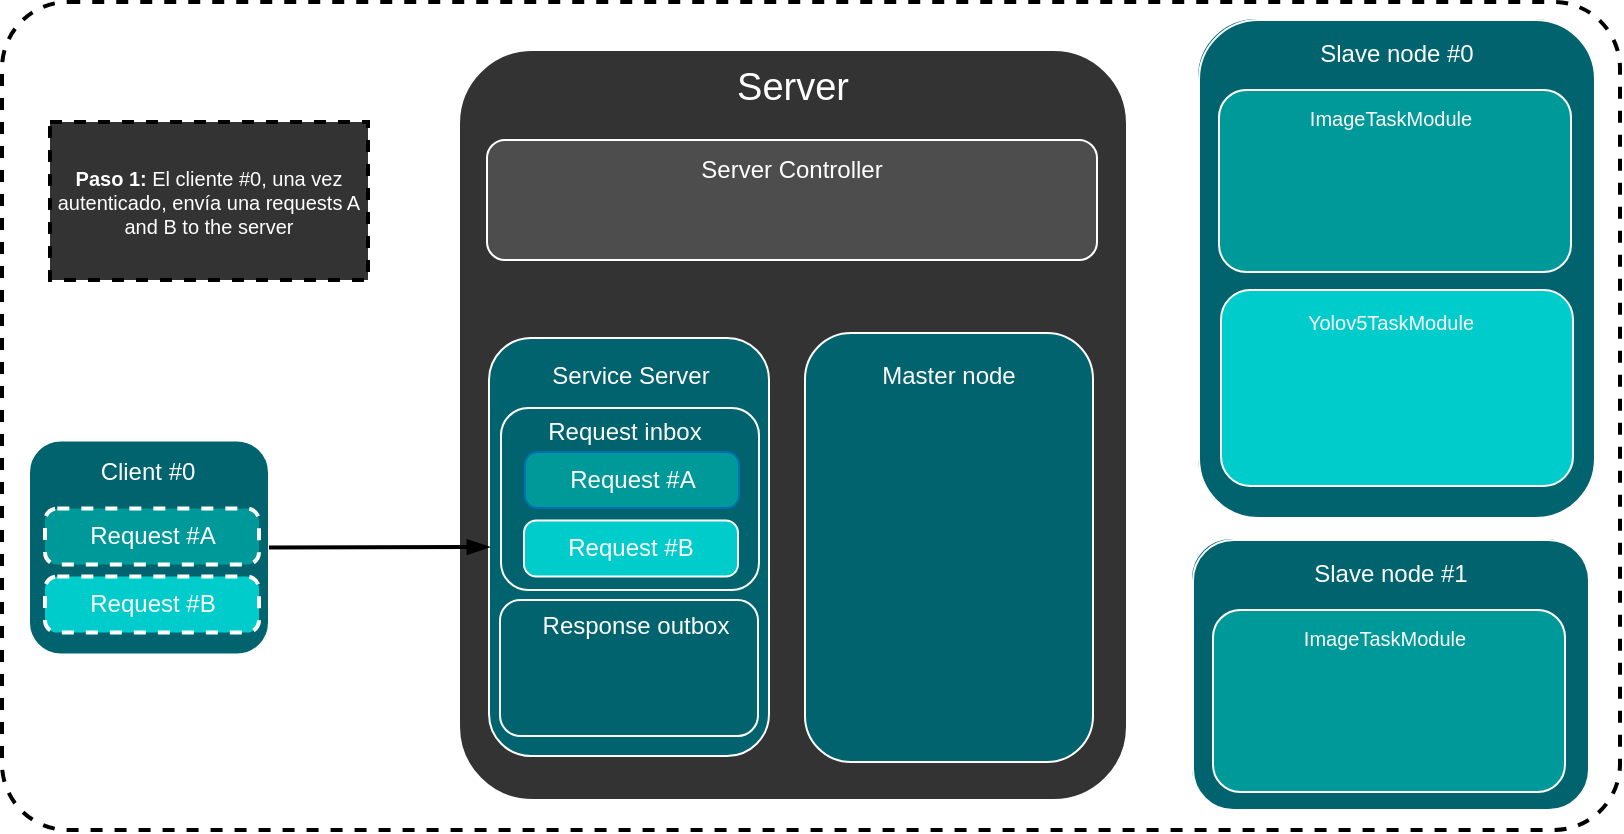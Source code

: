 <mxfile>
    <diagram id="XlPbG62ZfzjRQueGpX2F" name="Page-1">
        <mxGraphModel dx="454" dy="1396" grid="0" gridSize="1" guides="1" tooltips="1" connect="1" arrows="1" fold="1" page="1" pageScale="1" pageWidth="827" pageHeight="1169" background="none" math="0" shadow="0">
            <root>
                <mxCell id="0"/>
                <mxCell id="1" parent="0"/>
                <mxCell id="95" value="" style="rounded=1;whiteSpace=wrap;html=1;dashed=1;fontSize=10;fontColor=#004A52;strokeColor=#000000;fillColor=none;gradientColor=none;arcSize=8;perimeterSpacing=0;strokeWidth=2;" parent="1" vertex="1">
                    <mxGeometry x="7" width="809" height="414" as="geometry"/>
                </mxCell>
                <mxCell id="23" value="&lt;font style=&quot;font-size: 19px&quot;&gt;Server&lt;/font&gt;" style="text;html=1;strokeColor=none;fillColor=none;align=center;verticalAlign=middle;whiteSpace=wrap;rounded=0;fontColor=#FFFFFF;" parent="1" vertex="1">
                    <mxGeometry x="342" y="27" width="119" height="30" as="geometry"/>
                </mxCell>
                <mxCell id="40" style="edgeStyle=none;html=1;exitX=0.75;exitY=0;exitDx=0;exitDy=0;entryX=0.301;entryY=1.008;entryDx=0;entryDy=0;entryPerimeter=0;fontSize=19;fontColor=#FFFFFF;endArrow=blockThin;endFill=1;strokeWidth=2;" parent="1" source="24" target="29" edge="1">
                    <mxGeometry relative="1" as="geometry"/>
                </mxCell>
                <mxCell id="24" value="" style="rounded=1;whiteSpace=wrap;html=1;fontColor=#004A52;strokeColor=#FFFFFF;fillColor=#00636E;" parent="1" vertex="1">
                    <mxGeometry x="249.5" y="167" width="120" height="107" as="geometry"/>
                </mxCell>
                <mxCell id="28" value="Service Server" style="text;html=1;strokeColor=none;fillColor=none;align=center;verticalAlign=middle;whiteSpace=wrap;rounded=0;fontColor=#FFFFFF;" parent="1" vertex="1">
                    <mxGeometry x="263.5" y="171" width="93" height="30" as="geometry"/>
                </mxCell>
                <mxCell id="42" style="edgeStyle=none;html=1;exitX=0.105;exitY=0.994;exitDx=0;exitDy=0;entryX=0.25;entryY=0;entryDx=0;entryDy=0;fontSize=19;fontColor=#FFFFFF;endArrow=none;endFill=0;strokeWidth=2;exitPerimeter=0;" parent="1" source="29" target="24" edge="1">
                    <mxGeometry relative="1" as="geometry"/>
                </mxCell>
                <mxCell id="43" style="edgeStyle=none;html=1;exitX=0.701;exitY=1.008;exitDx=0;exitDy=0;entryX=0.25;entryY=0;entryDx=0;entryDy=0;fontSize=19;fontColor=#FFFFFF;endArrow=blockThin;endFill=1;strokeWidth=2;exitPerimeter=0;" parent="1" source="29" target="32" edge="1">
                    <mxGeometry relative="1" as="geometry"/>
                </mxCell>
                <mxCell id="29" value="" style="rounded=1;whiteSpace=wrap;html=1;fontSize=19;fontColor=#FFFFFF;strokeColor=#FFFFFF;fillColor=#00636E;" parent="1" vertex="1">
                    <mxGeometry x="248.5" y="68" width="305" height="60" as="geometry"/>
                </mxCell>
                <mxCell id="31" value="Server Controller" style="text;html=1;strokeColor=none;fillColor=none;align=center;verticalAlign=middle;whiteSpace=wrap;rounded=0;fontColor=#FFFFFF;" parent="1" vertex="1">
                    <mxGeometry x="325.5" y="68" width="150" height="30" as="geometry"/>
                </mxCell>
                <mxCell id="44" style="edgeStyle=none;html=1;exitX=0.75;exitY=0;exitDx=0;exitDy=0;entryX=0.896;entryY=0.988;entryDx=0;entryDy=0;entryPerimeter=0;fontSize=19;fontColor=#FFFFFF;endArrow=blockThin;endFill=1;strokeWidth=2;" parent="1" source="32" target="29" edge="1">
                    <mxGeometry relative="1" as="geometry"/>
                </mxCell>
                <mxCell id="32" value="" style="rounded=1;whiteSpace=wrap;html=1;fontColor=#004A52;strokeColor=#FFFFFF;fillColor=#00636E;" parent="1" vertex="1">
                    <mxGeometry x="431.5" y="164.5" width="120" height="107" as="geometry"/>
                </mxCell>
                <mxCell id="33" value="Master node" style="text;html=1;strokeColor=none;fillColor=none;align=center;verticalAlign=middle;whiteSpace=wrap;rounded=0;fontColor=#FFFFFF;" parent="1" vertex="1">
                    <mxGeometry x="455.25" y="171" width="72.5" height="30" as="geometry"/>
                </mxCell>
                <mxCell id="45" value="" style="rounded=1;whiteSpace=wrap;html=1;fontColor=#004A52;strokeColor=#FFFFFF;fillColor=#00636E;" parent="1" vertex="1">
                    <mxGeometry x="604.5" y="8" width="198" height="249" as="geometry"/>
                </mxCell>
                <mxCell id="46" value="Slave node #0" style="text;html=1;strokeColor=none;fillColor=none;align=center;verticalAlign=middle;whiteSpace=wrap;rounded=0;fontColor=#FFFFFF;" parent="1" vertex="1">
                    <mxGeometry x="659.88" y="10" width="87.25" height="30" as="geometry"/>
                </mxCell>
                <mxCell id="49" value="" style="rounded=1;whiteSpace=wrap;html=1;fontSize=19;fontColor=#FFFFFF;strokeColor=#FFFFFF;fillColor=#009999;" parent="1" vertex="1">
                    <mxGeometry x="614.5" y="43" width="176" height="91" as="geometry"/>
                </mxCell>
                <mxCell id="50" value="&lt;font style=&quot;font-size: 10px&quot;&gt;ImageTaskModule&lt;/font&gt;" style="text;html=1;strokeColor=none;fillColor=none;align=center;verticalAlign=middle;whiteSpace=wrap;rounded=0;fontColor=#FFFFFF;" parent="1" vertex="1">
                    <mxGeometry x="664.25" y="42" width="72.5" height="30" as="geometry"/>
                </mxCell>
                <mxCell id="51" value="" style="rounded=1;whiteSpace=wrap;html=1;fontSize=19;fontColor=#FFFFFF;strokeColor=#FFFFFF;fillColor=#00CCCC;" parent="1" vertex="1">
                    <mxGeometry x="615.5" y="143" width="176" height="98" as="geometry"/>
                </mxCell>
                <mxCell id="52" value="&lt;font style=&quot;font-size: 10px&quot;&gt;Yolov5TaskModule&lt;/font&gt;" style="text;html=1;strokeColor=none;fillColor=none;align=center;verticalAlign=middle;whiteSpace=wrap;rounded=0;fontColor=#FFFFFF;" parent="1" vertex="1">
                    <mxGeometry x="664.25" y="144" width="72.5" height="30" as="geometry"/>
                </mxCell>
                <mxCell id="53" value="" style="rounded=1;whiteSpace=wrap;html=1;fontColor=#004A52;strokeColor=#FFFFFF;fillColor=#00636E;" parent="1" vertex="1">
                    <mxGeometry x="601.5" y="268" width="198" height="135" as="geometry"/>
                </mxCell>
                <mxCell id="54" value="Slave node #0" style="text;html=1;strokeColor=none;fillColor=none;align=center;verticalAlign=middle;whiteSpace=wrap;rounded=0;fontColor=#FFFFFF;" parent="1" vertex="1">
                    <mxGeometry x="656.88" y="270" width="87.25" height="30" as="geometry"/>
                </mxCell>
                <mxCell id="55" value="" style="rounded=1;whiteSpace=wrap;html=1;fontSize=19;fontColor=#FFFFFF;strokeColor=#FFFFFF;fillColor=#009999;" parent="1" vertex="1">
                    <mxGeometry x="611.5" y="303" width="176" height="91" as="geometry"/>
                </mxCell>
                <mxCell id="56" value="&lt;font style=&quot;font-size: 10px&quot;&gt;ImageTaskModule&lt;/font&gt;" style="text;html=1;strokeColor=none;fillColor=none;align=center;verticalAlign=middle;whiteSpace=wrap;rounded=0;fontColor=#FFFFFF;" parent="1" vertex="1">
                    <mxGeometry x="661.25" y="302" width="72.5" height="30" as="geometry"/>
                </mxCell>
                <mxCell id="64" value="" style="rounded=1;whiteSpace=wrap;html=1;fontColor=#004A52;strokeColor=#FFFFFF;fillColor=#00636E;" parent="1" vertex="1">
                    <mxGeometry x="20.5" y="219.25" width="120" height="107" as="geometry"/>
                </mxCell>
                <mxCell id="65" value="Request #A" style="rounded=1;whiteSpace=wrap;html=1;fontColor=#ffffff;fillColor=#009999;strokeColor=#FFFFFF;arcSize=22;dashed=1;strokeWidth=2;gradientColor=none;gradientDirection=east;shadow=0;glass=0;sketch=0;" parent="1" vertex="1">
                    <mxGeometry x="28.5" y="253.25" width="107" height="28" as="geometry"/>
                </mxCell>
                <mxCell id="66" value="Request #B" style="rounded=1;whiteSpace=wrap;html=1;fontColor=#ffffff;fillColor=#00CCCC;strokeColor=#FFFFFF;arcSize=22;dashed=1;strokeWidth=2;sketch=0;" parent="1" vertex="1">
                    <mxGeometry x="28.5" y="287.25" width="107" height="28" as="geometry"/>
                </mxCell>
                <mxCell id="67" value="Client #0" style="text;html=1;strokeColor=none;fillColor=none;align=center;verticalAlign=middle;whiteSpace=wrap;rounded=0;fontColor=#FFFFFF;" parent="1" vertex="1">
                    <mxGeometry x="49.5" y="220.25" width="60" height="30" as="geometry"/>
                </mxCell>
                <mxCell id="68" value="" style="rounded=1;whiteSpace=wrap;html=1;fontColor=#004A52;strokeColor=#FFFFFF;fillColor=#333333;arcSize=11;" parent="1" vertex="1">
                    <mxGeometry x="235.5" y="24" width="334" height="375" as="geometry"/>
                </mxCell>
                <mxCell id="69" value="&lt;font style=&quot;font-size: 19px&quot;&gt;Server&lt;/font&gt;" style="text;html=1;strokeColor=none;fillColor=none;align=center;verticalAlign=middle;whiteSpace=wrap;rounded=0;fontColor=#FFFFFF;" parent="1" vertex="1">
                    <mxGeometry x="343" y="28" width="119" height="30" as="geometry"/>
                </mxCell>
                <mxCell id="71" value="" style="rounded=1;whiteSpace=wrap;html=1;fontColor=#004A52;strokeColor=#FFFFFF;fillColor=#00636E;" parent="1" vertex="1">
                    <mxGeometry x="250.5" y="168" width="140" height="209" as="geometry"/>
                </mxCell>
                <mxCell id="74" value="Service Server" style="text;html=1;strokeColor=none;fillColor=none;align=center;verticalAlign=middle;whiteSpace=wrap;rounded=0;fontColor=#FFFFFF;" parent="1" vertex="1">
                    <mxGeometry x="274.5" y="172" width="93" height="30" as="geometry"/>
                </mxCell>
                <mxCell id="77" value="" style="rounded=1;whiteSpace=wrap;html=1;fontSize=19;fontColor=#FFFFFF;strokeColor=#FFFFFF;fillColor=#4D4D4D;" parent="1" vertex="1">
                    <mxGeometry x="249.5" y="69" width="305" height="60" as="geometry"/>
                </mxCell>
                <mxCell id="78" value="Server Controller" style="text;html=1;strokeColor=none;fillColor=none;align=center;verticalAlign=middle;whiteSpace=wrap;rounded=0;fontColor=#FFFFFF;" parent="1" vertex="1">
                    <mxGeometry x="326.5" y="69" width="150" height="30" as="geometry"/>
                </mxCell>
                <mxCell id="82" value="" style="rounded=1;whiteSpace=wrap;html=1;fontColor=#004A52;strokeColor=#FFFFFF;fillColor=#00636E;arcSize=16;" parent="1" vertex="1">
                    <mxGeometry x="408.5" y="165.5" width="144" height="214.5" as="geometry"/>
                </mxCell>
                <mxCell id="83" value="Master node" style="text;html=1;strokeColor=none;fillColor=none;align=center;verticalAlign=middle;whiteSpace=wrap;rounded=0;fontColor=#FFFFFF;" parent="1" vertex="1">
                    <mxGeometry x="443.5" y="172" width="72.5" height="30" as="geometry"/>
                </mxCell>
                <mxCell id="84" value="" style="rounded=1;whiteSpace=wrap;html=1;fontColor=#004A52;strokeColor=#FFFFFF;fillColor=#00636E;" parent="1" vertex="1">
                    <mxGeometry x="605.5" y="9" width="198" height="249" as="geometry"/>
                </mxCell>
                <mxCell id="85" value="Slave node #0" style="text;html=1;strokeColor=none;fillColor=none;align=center;verticalAlign=middle;whiteSpace=wrap;rounded=0;fontColor=#FFFFFF;" parent="1" vertex="1">
                    <mxGeometry x="660.88" y="11" width="87.25" height="30" as="geometry"/>
                </mxCell>
                <mxCell id="86" value="" style="rounded=1;whiteSpace=wrap;html=1;fontSize=19;fontColor=#FFFFFF;strokeColor=#FFFFFF;fillColor=#009999;" parent="1" vertex="1">
                    <mxGeometry x="615.5" y="44" width="176" height="91" as="geometry"/>
                </mxCell>
                <mxCell id="87" value="&lt;font style=&quot;font-size: 10px&quot;&gt;ImageTaskModule&lt;/font&gt;" style="text;html=1;strokeColor=none;fillColor=none;align=center;verticalAlign=middle;whiteSpace=wrap;rounded=0;fontColor=#FFFFFF;" parent="1" vertex="1">
                    <mxGeometry x="665.25" y="43" width="72.5" height="30" as="geometry"/>
                </mxCell>
                <mxCell id="88" value="" style="rounded=1;whiteSpace=wrap;html=1;fontSize=19;fontColor=#FFFFFF;strokeColor=#FFFFFF;fillColor=#00CCCC;" parent="1" vertex="1">
                    <mxGeometry x="616.5" y="144" width="176" height="98" as="geometry"/>
                </mxCell>
                <mxCell id="89" value="&lt;font style=&quot;font-size: 10px&quot;&gt;Yolov5TaskModule&lt;/font&gt;" style="text;html=1;strokeColor=none;fillColor=none;align=center;verticalAlign=middle;whiteSpace=wrap;rounded=0;fontColor=#FFFFFF;" parent="1" vertex="1">
                    <mxGeometry x="665.25" y="145" width="72.5" height="30" as="geometry"/>
                </mxCell>
                <mxCell id="90" value="" style="rounded=1;whiteSpace=wrap;html=1;fontColor=#004A52;strokeColor=#FFFFFF;fillColor=#00636E;" parent="1" vertex="1">
                    <mxGeometry x="602.5" y="269" width="198" height="135" as="geometry"/>
                </mxCell>
                <mxCell id="91" value="Slave node #1" style="text;html=1;strokeColor=none;fillColor=none;align=center;verticalAlign=middle;whiteSpace=wrap;rounded=0;fontColor=#FFFFFF;" parent="1" vertex="1">
                    <mxGeometry x="657.88" y="271" width="87.25" height="30" as="geometry"/>
                </mxCell>
                <mxCell id="92" value="" style="rounded=1;whiteSpace=wrap;html=1;fontSize=19;fontColor=#FFFFFF;strokeColor=#FFFFFF;fillColor=#009999;" parent="1" vertex="1">
                    <mxGeometry x="612.5" y="304" width="176" height="91" as="geometry"/>
                </mxCell>
                <mxCell id="93" value="&lt;font style=&quot;font-size: 10px&quot;&gt;ImageTaskModule&lt;/font&gt;" style="text;html=1;strokeColor=none;fillColor=none;align=center;verticalAlign=middle;whiteSpace=wrap;rounded=0;fontColor=#FFFFFF;" parent="1" vertex="1">
                    <mxGeometry x="662.25" y="303" width="72.5" height="30" as="geometry"/>
                </mxCell>
                <mxCell id="94" value="&lt;font size=&quot;1&quot;&gt;&lt;b&gt;Paso 1: &lt;/b&gt;El cliente&amp;nbsp;#0, una vez autenticado, envía una requests A and B to the server&lt;/font&gt;" style="text;html=1;strokeColor=default;fillColor=#333333;align=center;verticalAlign=middle;whiteSpace=wrap;rounded=0;fontSize=10;fontColor=#FFFFFF;gradientColor=none;dashed=1;strokeWidth=2;" parent="1" vertex="1">
                    <mxGeometry x="31" y="60" width="159" height="79" as="geometry"/>
                </mxCell>
                <mxCell id="159" value="" style="rounded=1;whiteSpace=wrap;html=1;fontColor=#004A52;strokeColor=#FFFFFF;fillColor=#00636E;" parent="1" vertex="1">
                    <mxGeometry x="256.5" y="203" width="129" height="91" as="geometry"/>
                </mxCell>
                <mxCell id="160" value="Request inbox" style="text;html=1;strokeColor=none;fillColor=none;align=center;verticalAlign=middle;whiteSpace=wrap;rounded=0;fontColor=#FFFFFF;" parent="1" vertex="1">
                    <mxGeometry x="271.5" y="200" width="93" height="30" as="geometry"/>
                </mxCell>
                <mxCell id="161" value="" style="rounded=1;whiteSpace=wrap;html=1;fontColor=#004A52;strokeColor=#FFFFFF;fillColor=#00636E;" parent="1" vertex="1">
                    <mxGeometry x="256" y="299" width="129" height="68" as="geometry"/>
                </mxCell>
                <mxCell id="162" value="Response outbox" style="text;html=1;strokeColor=none;fillColor=none;align=center;verticalAlign=middle;whiteSpace=wrap;rounded=0;fontColor=#FFFFFF;" parent="1" vertex="1">
                    <mxGeometry x="271.5" y="297" width="104" height="30" as="geometry"/>
                </mxCell>
                <mxCell id="163" style="edgeStyle=none;html=1;exitX=1;exitY=0.5;exitDx=0;exitDy=0;entryX=0;entryY=0.5;entryDx=0;entryDy=0;fontSize=10;fontColor=#004A52;endArrow=blockThin;endFill=1;strokeWidth=2;" parent="1" source="64" target="71" edge="1">
                    <mxGeometry relative="1" as="geometry"/>
                </mxCell>
                <mxCell id="177" value="Request #A" style="rounded=1;whiteSpace=wrap;html=1;fontColor=#ffffff;fillColor=#009999;strokeColor=#006EAF;arcSize=22;" parent="1" vertex="1">
                    <mxGeometry x="268.5" y="225" width="107" height="28" as="geometry"/>
                </mxCell>
                <mxCell id="178" value="Request #B" style="rounded=1;whiteSpace=wrap;html=1;fontColor=#ffffff;fillColor=#00CCCC;strokeColor=#FFFFFF;arcSize=22;" parent="1" vertex="1">
                    <mxGeometry x="268" y="259.25" width="107" height="28" as="geometry"/>
                </mxCell>
            </root>
        </mxGraphModel>
    </diagram>
</mxfile>